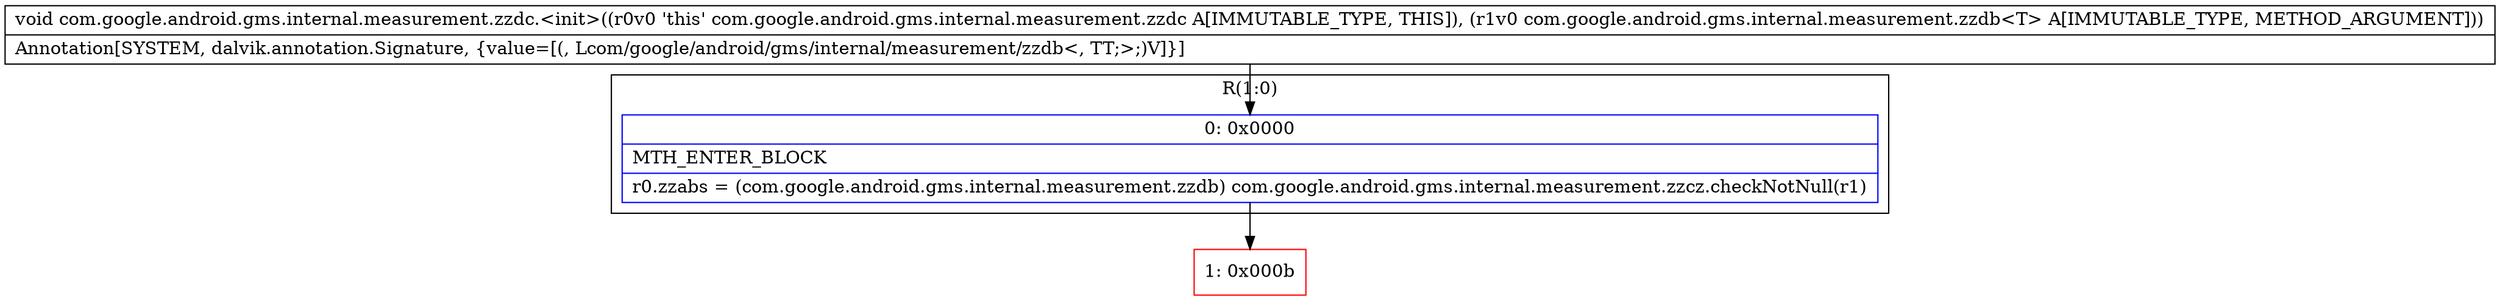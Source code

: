 digraph "CFG forcom.google.android.gms.internal.measurement.zzdc.\<init\>(Lcom\/google\/android\/gms\/internal\/measurement\/zzdb;)V" {
subgraph cluster_Region_699423244 {
label = "R(1:0)";
node [shape=record,color=blue];
Node_0 [shape=record,label="{0\:\ 0x0000|MTH_ENTER_BLOCK\l|r0.zzabs = (com.google.android.gms.internal.measurement.zzdb) com.google.android.gms.internal.measurement.zzcz.checkNotNull(r1)\l}"];
}
Node_1 [shape=record,color=red,label="{1\:\ 0x000b}"];
MethodNode[shape=record,label="{void com.google.android.gms.internal.measurement.zzdc.\<init\>((r0v0 'this' com.google.android.gms.internal.measurement.zzdc A[IMMUTABLE_TYPE, THIS]), (r1v0 com.google.android.gms.internal.measurement.zzdb\<T\> A[IMMUTABLE_TYPE, METHOD_ARGUMENT]))  | Annotation[SYSTEM, dalvik.annotation.Signature, \{value=[(, Lcom\/google\/android\/gms\/internal\/measurement\/zzdb\<, TT;\>;)V]\}]\l}"];
MethodNode -> Node_0;
Node_0 -> Node_1;
}

